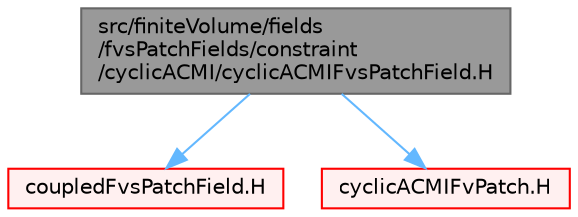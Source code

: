 digraph "src/finiteVolume/fields/fvsPatchFields/constraint/cyclicACMI/cyclicACMIFvsPatchField.H"
{
 // LATEX_PDF_SIZE
  bgcolor="transparent";
  edge [fontname=Helvetica,fontsize=10,labelfontname=Helvetica,labelfontsize=10];
  node [fontname=Helvetica,fontsize=10,shape=box,height=0.2,width=0.4];
  Node1 [id="Node000001",label="src/finiteVolume/fields\l/fvsPatchFields/constraint\l/cyclicACMI/cyclicACMIFvsPatchField.H",height=0.2,width=0.4,color="gray40", fillcolor="grey60", style="filled", fontcolor="black",tooltip=" "];
  Node1 -> Node2 [id="edge1_Node000001_Node000002",color="steelblue1",style="solid",tooltip=" "];
  Node2 [id="Node000002",label="coupledFvsPatchField.H",height=0.2,width=0.4,color="red", fillcolor="#FFF0F0", style="filled",URL="$coupledFvsPatchField_8H.html",tooltip=" "];
  Node1 -> Node274 [id="edge2_Node000001_Node000274",color="steelblue1",style="solid",tooltip=" "];
  Node274 [id="Node000274",label="cyclicACMIFvPatch.H",height=0.2,width=0.4,color="red", fillcolor="#FFF0F0", style="filled",URL="$cyclicACMIFvPatch_8H.html",tooltip=" "];
}
